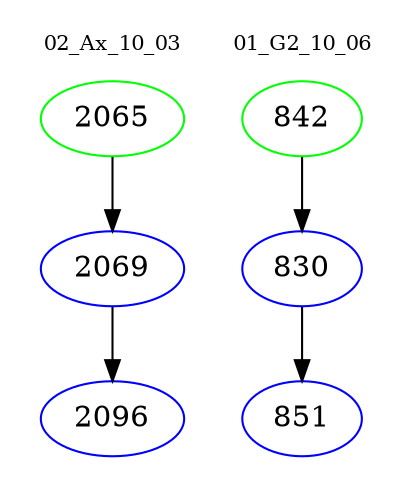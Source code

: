 digraph{
subgraph cluster_0 {
color = white
label = "02_Ax_10_03";
fontsize=10;
T0_2065 [label="2065", color="green"]
T0_2065 -> T0_2069 [color="black"]
T0_2069 [label="2069", color="blue"]
T0_2069 -> T0_2096 [color="black"]
T0_2096 [label="2096", color="blue"]
}
subgraph cluster_1 {
color = white
label = "01_G2_10_06";
fontsize=10;
T1_842 [label="842", color="green"]
T1_842 -> T1_830 [color="black"]
T1_830 [label="830", color="blue"]
T1_830 -> T1_851 [color="black"]
T1_851 [label="851", color="blue"]
}
}
